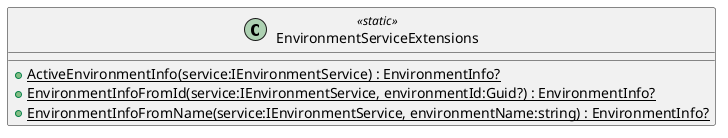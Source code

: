 @startuml
class EnvironmentServiceExtensions <<static>> {
    + {static} ActiveEnvironmentInfo(service:IEnvironmentService) : EnvironmentInfo?
    + {static} EnvironmentInfoFromId(service:IEnvironmentService, environmentId:Guid?) : EnvironmentInfo?
    + {static} EnvironmentInfoFromName(service:IEnvironmentService, environmentName:string) : EnvironmentInfo?
}
@enduml
